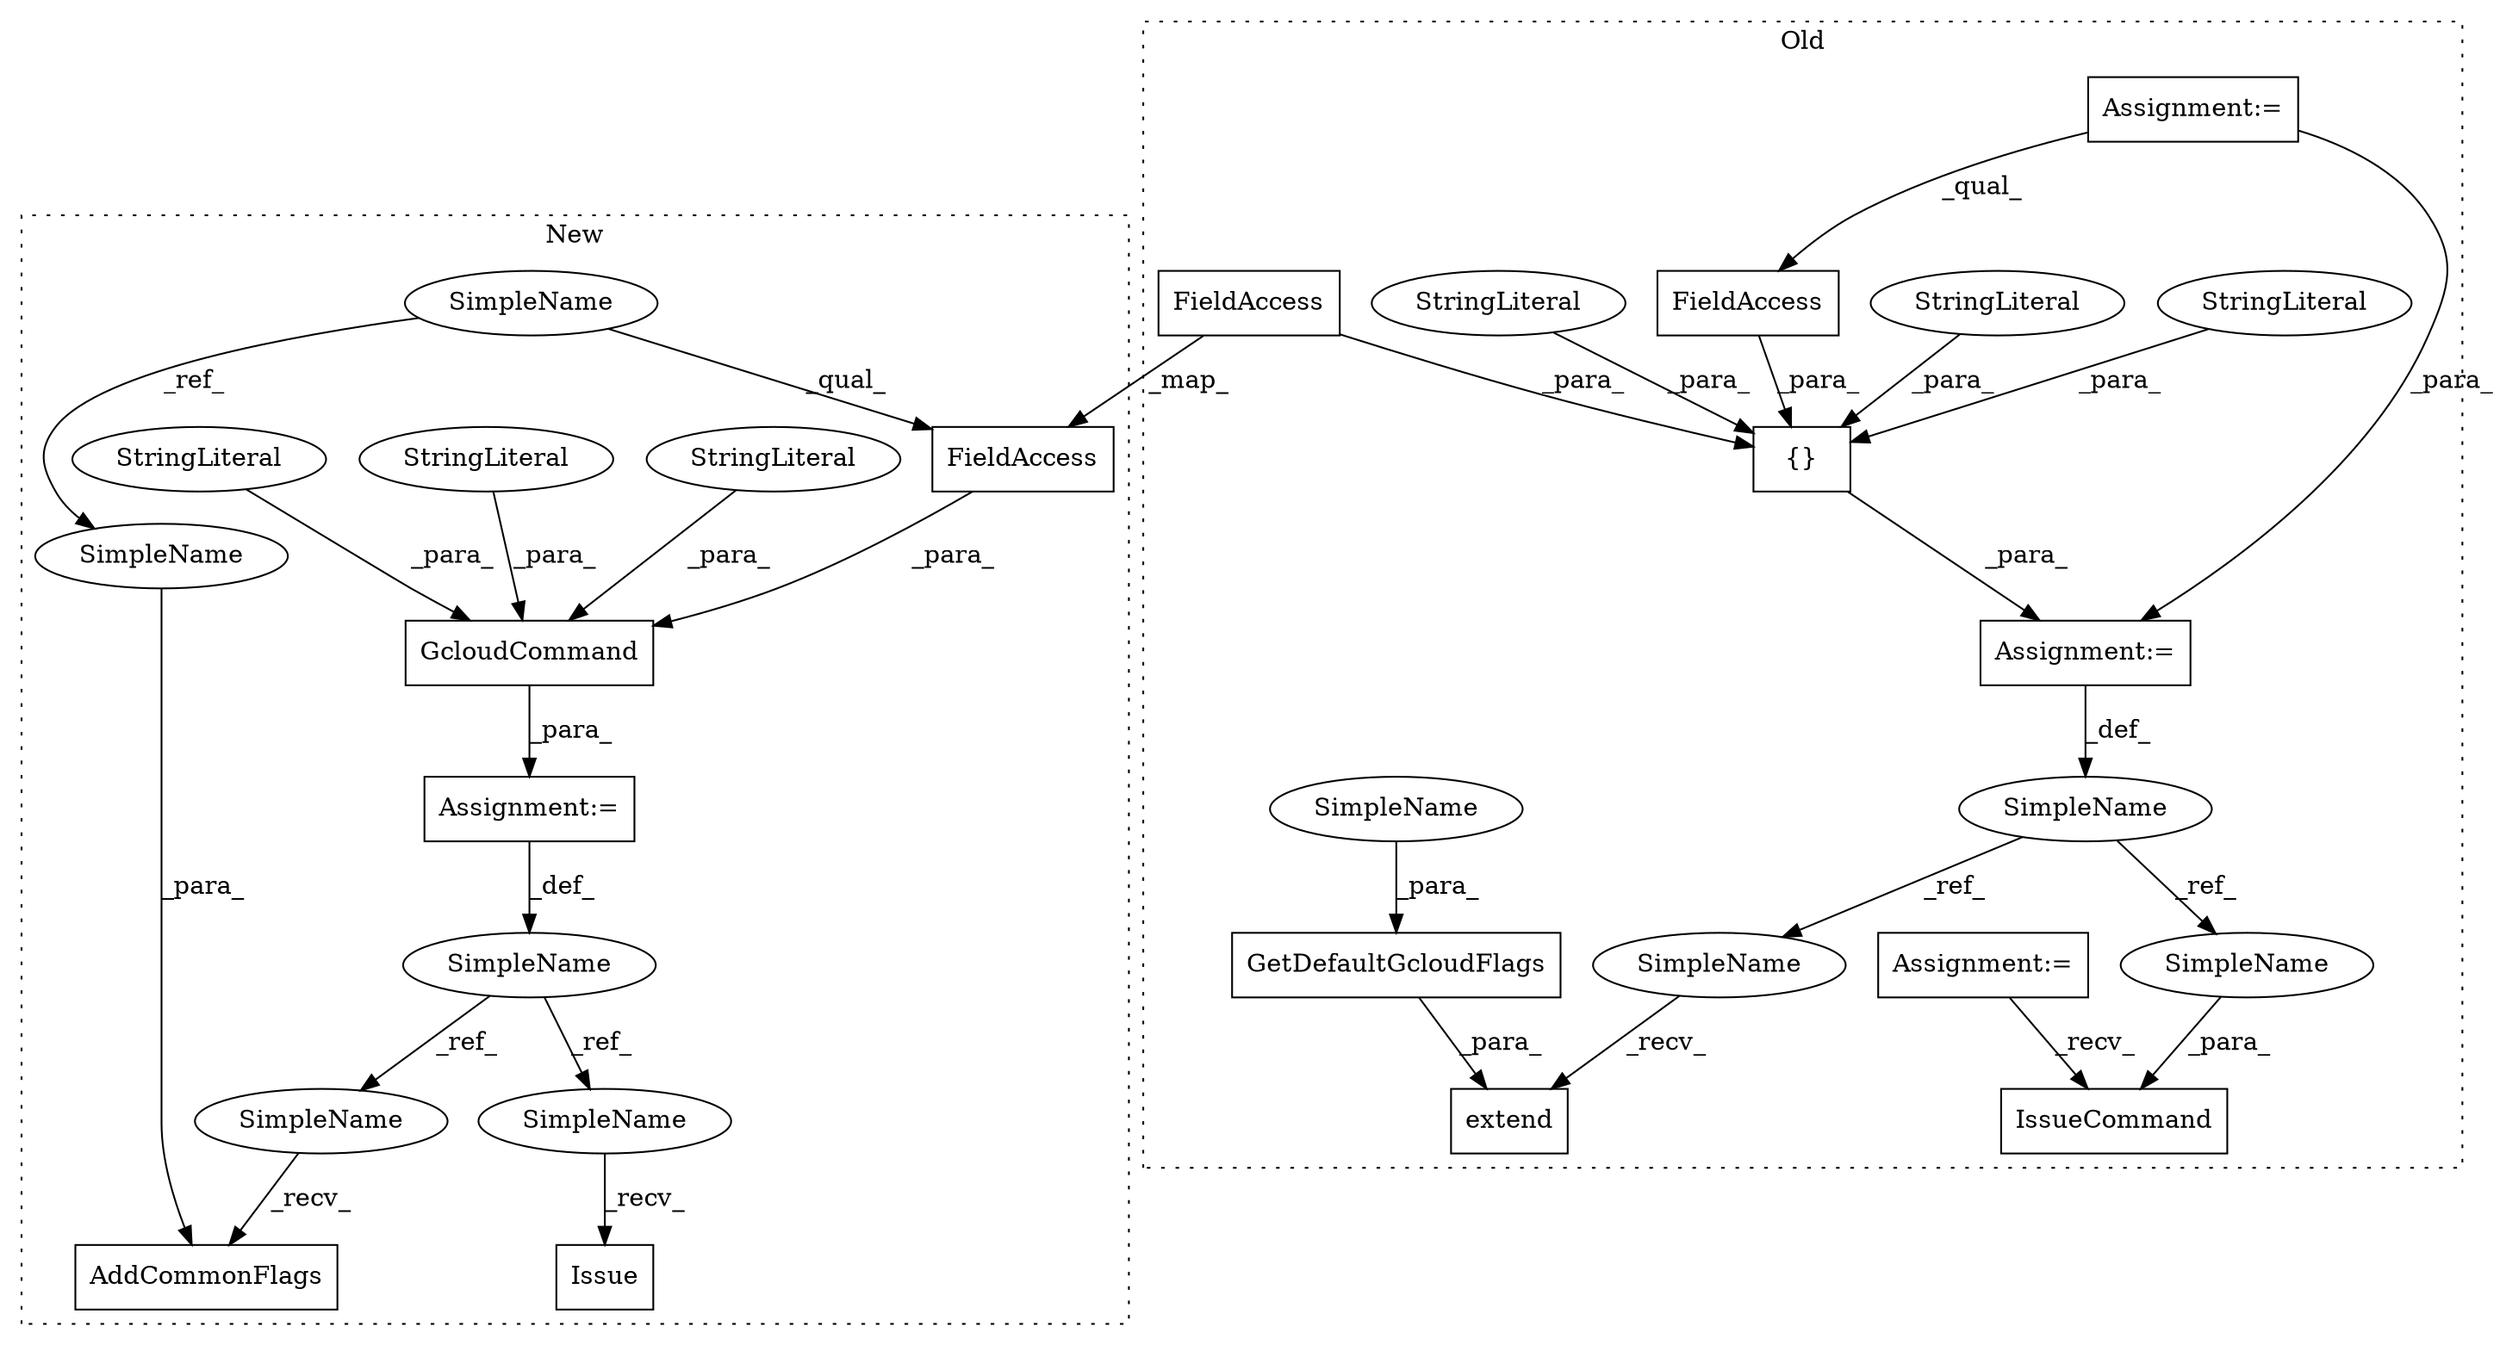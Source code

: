 digraph G {
subgraph cluster0 {
1 [label="GetDefaultGcloudFlags" a="32" s="1039,1065" l="22,1" shape="box"];
3 [label="extend" a="32" s="1027,1066" l="7,1" shape="box"];
6 [label="{}" a="4" s="889,1009" l="1,1" shape="box"];
8 [label="IssueCommand" a="32" s="1081,1104" l="13,1" shape="box"];
9 [label="FieldAccess" a="22" s="890" l="17" shape="box"];
10 [label="SimpleName" a="42" s="866" l="10" shape="ellipse"];
13 [label="StringLiteral" a="45" s="918" l="16" shape="ellipse"];
14 [label="Assignment:=" a="7" s="876" l="1" shape="box"];
17 [label="FieldAccess" a="22" s="944" l="9" shape="box"];
19 [label="Assignment:=" a="7" s="853" l="7" shape="box"];
21 [label="StringLiteral" a="45" s="954" l="9" shape="ellipse"];
22 [label="StringLiteral" a="45" s="935" l="8" shape="ellipse"];
23 [label="Assignment:=" a="7" s="835" l="5" shape="box"];
24 [label="SimpleName" a="42" s="1016" l="10" shape="ellipse"];
25 [label="SimpleName" a="42" s="1094" l="10" shape="ellipse"];
27 [label="SimpleName" a="42" s="1061" l="4" shape="ellipse"];
label = "Old";
style="dotted";
}
subgraph cluster1 {
2 [label="Issue" a="32" s="1139" l="7" shape="box"];
4 [label="SimpleName" a="42" s="835" l="3" shape="ellipse"];
5 [label="AddCommonFlags" a="32" s="1109,1128" l="15,1" shape="box"];
7 [label="GcloudCommand" a="32" s="844,903" l="14,1" shape="box"];
11 [label="StringLiteral" a="45" s="868" l="16" shape="ellipse"];
12 [label="StringLiteral" a="45" s="858" l="9" shape="ellipse"];
15 [label="StringLiteral" a="45" s="885" l="8" shape="ellipse"];
16 [label="SimpleName" a="42" s="746" l="4" shape="ellipse"];
18 [label="FieldAccess" a="22" s="894" l="9" shape="box"];
20 [label="Assignment:=" a="7" s="838" l="1" shape="box"];
26 [label="SimpleName" a="42" s="1124" l="4" shape="ellipse"];
28 [label="SimpleName" a="42" s="1135" l="3" shape="ellipse"];
29 [label="SimpleName" a="42" s="1105" l="3" shape="ellipse"];
label = "New";
style="dotted";
}
1 -> 3 [label="_para_"];
4 -> 28 [label="_ref_"];
4 -> 29 [label="_ref_"];
6 -> 14 [label="_para_"];
7 -> 20 [label="_para_"];
9 -> 6 [label="_para_"];
10 -> 25 [label="_ref_"];
10 -> 24 [label="_ref_"];
11 -> 7 [label="_para_"];
12 -> 7 [label="_para_"];
13 -> 6 [label="_para_"];
14 -> 10 [label="_def_"];
15 -> 7 [label="_para_"];
16 -> 26 [label="_ref_"];
16 -> 18 [label="_qual_"];
17 -> 18 [label="_map_"];
17 -> 6 [label="_para_"];
18 -> 7 [label="_para_"];
19 -> 8 [label="_recv_"];
20 -> 4 [label="_def_"];
21 -> 6 [label="_para_"];
22 -> 6 [label="_para_"];
23 -> 14 [label="_para_"];
23 -> 9 [label="_qual_"];
24 -> 3 [label="_recv_"];
25 -> 8 [label="_para_"];
26 -> 5 [label="_para_"];
27 -> 1 [label="_para_"];
28 -> 2 [label="_recv_"];
29 -> 5 [label="_recv_"];
}